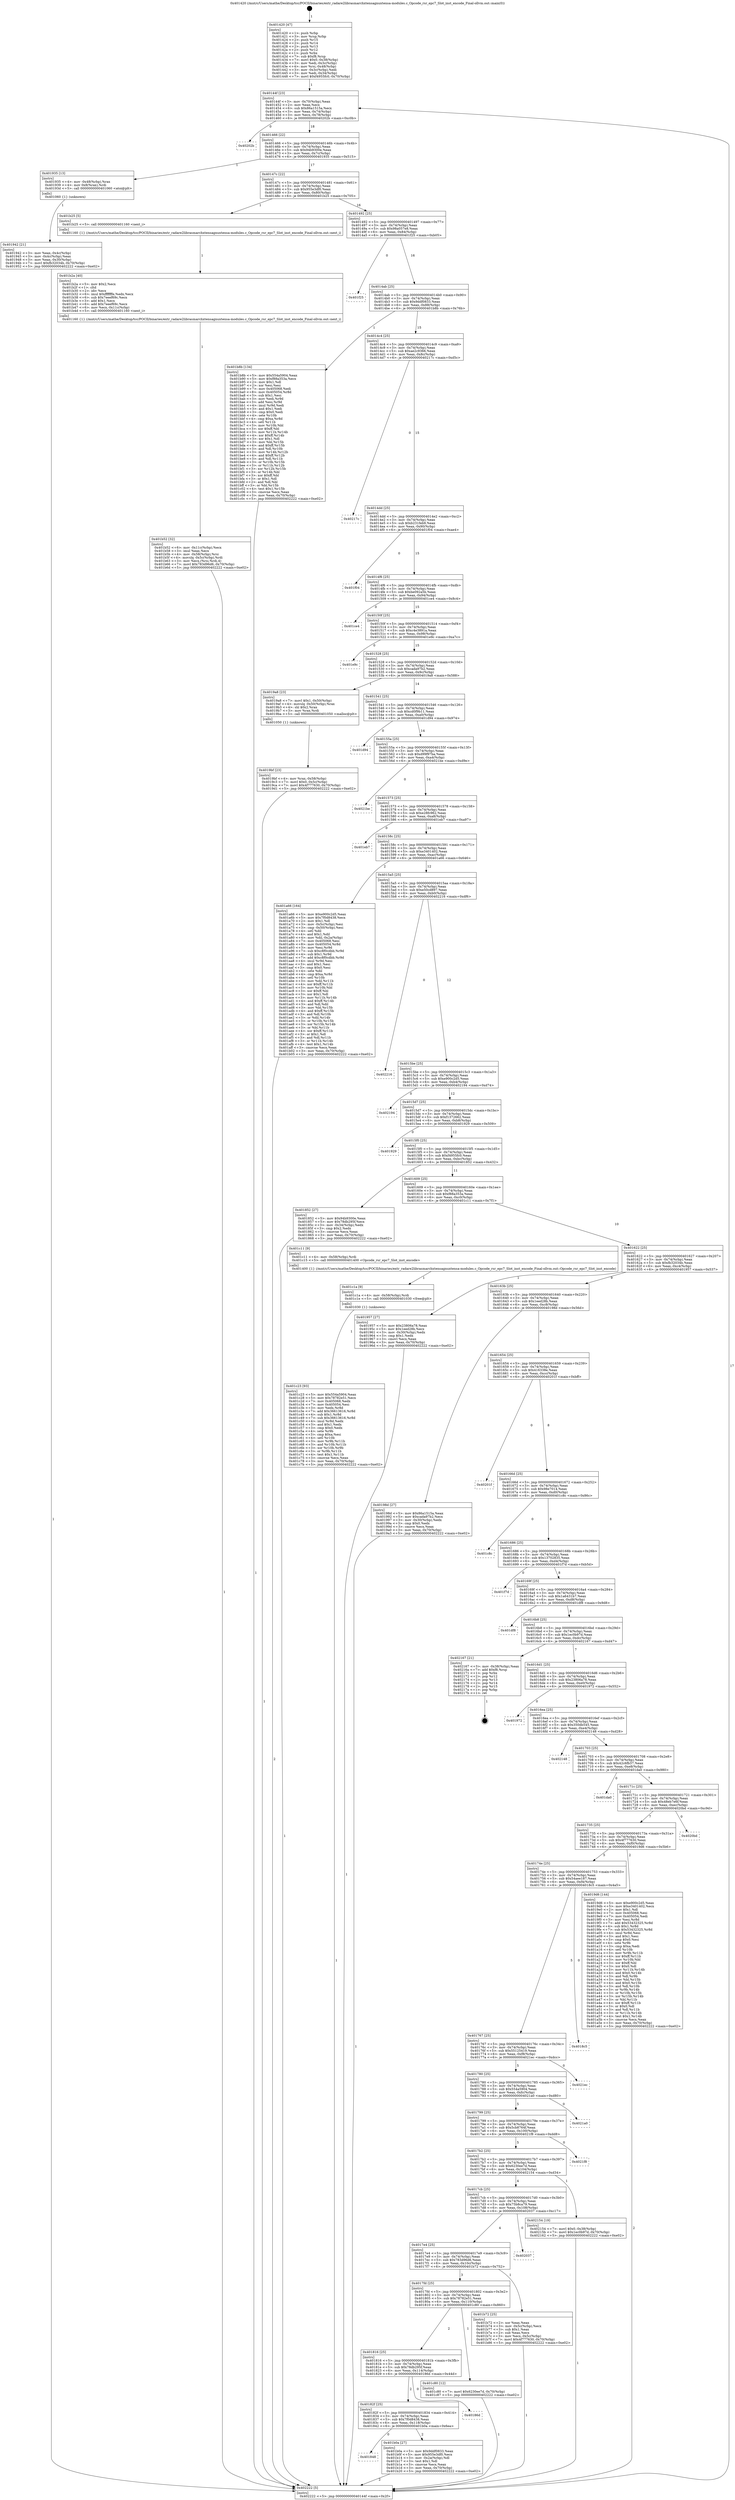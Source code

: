 digraph "0x401420" {
  label = "0x401420 (/mnt/c/Users/mathe/Desktop/tcc/POCII/binaries/extr_radare2librasmarchxtensagnuxtensa-modules.c_Opcode_rsr_epc7_Slot_inst_encode_Final-ollvm.out::main(0))"
  labelloc = "t"
  node[shape=record]

  Entry [label="",width=0.3,height=0.3,shape=circle,fillcolor=black,style=filled]
  "0x40144f" [label="{
     0x40144f [23]\l
     | [instrs]\l
     &nbsp;&nbsp;0x40144f \<+3\>: mov -0x70(%rbp),%eax\l
     &nbsp;&nbsp;0x401452 \<+2\>: mov %eax,%ecx\l
     &nbsp;&nbsp;0x401454 \<+6\>: sub $0x86a1515a,%ecx\l
     &nbsp;&nbsp;0x40145a \<+3\>: mov %eax,-0x74(%rbp)\l
     &nbsp;&nbsp;0x40145d \<+3\>: mov %ecx,-0x78(%rbp)\l
     &nbsp;&nbsp;0x401460 \<+6\>: je 000000000040202b \<main+0xc0b\>\l
  }"]
  "0x40202b" [label="{
     0x40202b\l
  }", style=dashed]
  "0x401466" [label="{
     0x401466 [22]\l
     | [instrs]\l
     &nbsp;&nbsp;0x401466 \<+5\>: jmp 000000000040146b \<main+0x4b\>\l
     &nbsp;&nbsp;0x40146b \<+3\>: mov -0x74(%rbp),%eax\l
     &nbsp;&nbsp;0x40146e \<+5\>: sub $0x94b9300e,%eax\l
     &nbsp;&nbsp;0x401473 \<+3\>: mov %eax,-0x7c(%rbp)\l
     &nbsp;&nbsp;0x401476 \<+6\>: je 0000000000401935 \<main+0x515\>\l
  }"]
  Exit [label="",width=0.3,height=0.3,shape=circle,fillcolor=black,style=filled,peripheries=2]
  "0x401935" [label="{
     0x401935 [13]\l
     | [instrs]\l
     &nbsp;&nbsp;0x401935 \<+4\>: mov -0x48(%rbp),%rax\l
     &nbsp;&nbsp;0x401939 \<+4\>: mov 0x8(%rax),%rdi\l
     &nbsp;&nbsp;0x40193d \<+5\>: call 0000000000401060 \<atoi@plt\>\l
     | [calls]\l
     &nbsp;&nbsp;0x401060 \{1\} (unknown)\l
  }"]
  "0x40147c" [label="{
     0x40147c [22]\l
     | [instrs]\l
     &nbsp;&nbsp;0x40147c \<+5\>: jmp 0000000000401481 \<main+0x61\>\l
     &nbsp;&nbsp;0x401481 \<+3\>: mov -0x74(%rbp),%eax\l
     &nbsp;&nbsp;0x401484 \<+5\>: sub $0x955e3df0,%eax\l
     &nbsp;&nbsp;0x401489 \<+3\>: mov %eax,-0x80(%rbp)\l
     &nbsp;&nbsp;0x40148c \<+6\>: je 0000000000401b25 \<main+0x705\>\l
  }"]
  "0x401c23" [label="{
     0x401c23 [93]\l
     | [instrs]\l
     &nbsp;&nbsp;0x401c23 \<+5\>: mov $0x554a5904,%eax\l
     &nbsp;&nbsp;0x401c28 \<+5\>: mov $0x78782e51,%ecx\l
     &nbsp;&nbsp;0x401c2d \<+7\>: mov 0x405068,%edx\l
     &nbsp;&nbsp;0x401c34 \<+7\>: mov 0x405054,%esi\l
     &nbsp;&nbsp;0x401c3b \<+3\>: mov %edx,%r8d\l
     &nbsp;&nbsp;0x401c3e \<+7\>: add $0x36613616,%r8d\l
     &nbsp;&nbsp;0x401c45 \<+4\>: sub $0x1,%r8d\l
     &nbsp;&nbsp;0x401c49 \<+7\>: sub $0x36613616,%r8d\l
     &nbsp;&nbsp;0x401c50 \<+4\>: imul %r8d,%edx\l
     &nbsp;&nbsp;0x401c54 \<+3\>: and $0x1,%edx\l
     &nbsp;&nbsp;0x401c57 \<+3\>: cmp $0x0,%edx\l
     &nbsp;&nbsp;0x401c5a \<+4\>: sete %r9b\l
     &nbsp;&nbsp;0x401c5e \<+3\>: cmp $0xa,%esi\l
     &nbsp;&nbsp;0x401c61 \<+4\>: setl %r10b\l
     &nbsp;&nbsp;0x401c65 \<+3\>: mov %r9b,%r11b\l
     &nbsp;&nbsp;0x401c68 \<+3\>: and %r10b,%r11b\l
     &nbsp;&nbsp;0x401c6b \<+3\>: xor %r10b,%r9b\l
     &nbsp;&nbsp;0x401c6e \<+3\>: or %r9b,%r11b\l
     &nbsp;&nbsp;0x401c71 \<+4\>: test $0x1,%r11b\l
     &nbsp;&nbsp;0x401c75 \<+3\>: cmovne %ecx,%eax\l
     &nbsp;&nbsp;0x401c78 \<+3\>: mov %eax,-0x70(%rbp)\l
     &nbsp;&nbsp;0x401c7b \<+5\>: jmp 0000000000402222 \<main+0xe02\>\l
  }"]
  "0x401b25" [label="{
     0x401b25 [5]\l
     | [instrs]\l
     &nbsp;&nbsp;0x401b25 \<+5\>: call 0000000000401160 \<next_i\>\l
     | [calls]\l
     &nbsp;&nbsp;0x401160 \{1\} (/mnt/c/Users/mathe/Desktop/tcc/POCII/binaries/extr_radare2librasmarchxtensagnuxtensa-modules.c_Opcode_rsr_epc7_Slot_inst_encode_Final-ollvm.out::next_i)\l
  }"]
  "0x401492" [label="{
     0x401492 [25]\l
     | [instrs]\l
     &nbsp;&nbsp;0x401492 \<+5\>: jmp 0000000000401497 \<main+0x77\>\l
     &nbsp;&nbsp;0x401497 \<+3\>: mov -0x74(%rbp),%eax\l
     &nbsp;&nbsp;0x40149a \<+5\>: sub $0x98a057e8,%eax\l
     &nbsp;&nbsp;0x40149f \<+6\>: mov %eax,-0x84(%rbp)\l
     &nbsp;&nbsp;0x4014a5 \<+6\>: je 0000000000401f25 \<main+0xb05\>\l
  }"]
  "0x401c1a" [label="{
     0x401c1a [9]\l
     | [instrs]\l
     &nbsp;&nbsp;0x401c1a \<+4\>: mov -0x58(%rbp),%rdi\l
     &nbsp;&nbsp;0x401c1e \<+5\>: call 0000000000401030 \<free@plt\>\l
     | [calls]\l
     &nbsp;&nbsp;0x401030 \{1\} (unknown)\l
  }"]
  "0x401f25" [label="{
     0x401f25\l
  }", style=dashed]
  "0x4014ab" [label="{
     0x4014ab [25]\l
     | [instrs]\l
     &nbsp;&nbsp;0x4014ab \<+5\>: jmp 00000000004014b0 \<main+0x90\>\l
     &nbsp;&nbsp;0x4014b0 \<+3\>: mov -0x74(%rbp),%eax\l
     &nbsp;&nbsp;0x4014b3 \<+5\>: sub $0x9ddf0833,%eax\l
     &nbsp;&nbsp;0x4014b8 \<+6\>: mov %eax,-0x88(%rbp)\l
     &nbsp;&nbsp;0x4014be \<+6\>: je 0000000000401b8b \<main+0x76b\>\l
  }"]
  "0x401b52" [label="{
     0x401b52 [32]\l
     | [instrs]\l
     &nbsp;&nbsp;0x401b52 \<+6\>: mov -0x11c(%rbp),%ecx\l
     &nbsp;&nbsp;0x401b58 \<+3\>: imul %eax,%ecx\l
     &nbsp;&nbsp;0x401b5b \<+4\>: mov -0x58(%rbp),%rsi\l
     &nbsp;&nbsp;0x401b5f \<+4\>: movslq -0x5c(%rbp),%rdi\l
     &nbsp;&nbsp;0x401b63 \<+3\>: mov %ecx,(%rsi,%rdi,4)\l
     &nbsp;&nbsp;0x401b66 \<+7\>: movl $0x783d96d6,-0x70(%rbp)\l
     &nbsp;&nbsp;0x401b6d \<+5\>: jmp 0000000000402222 \<main+0xe02\>\l
  }"]
  "0x401b8b" [label="{
     0x401b8b [134]\l
     | [instrs]\l
     &nbsp;&nbsp;0x401b8b \<+5\>: mov $0x554a5904,%eax\l
     &nbsp;&nbsp;0x401b90 \<+5\>: mov $0xf88a353a,%ecx\l
     &nbsp;&nbsp;0x401b95 \<+2\>: mov $0x1,%dl\l
     &nbsp;&nbsp;0x401b97 \<+2\>: xor %esi,%esi\l
     &nbsp;&nbsp;0x401b99 \<+7\>: mov 0x405068,%edi\l
     &nbsp;&nbsp;0x401ba0 \<+8\>: mov 0x405054,%r8d\l
     &nbsp;&nbsp;0x401ba8 \<+3\>: sub $0x1,%esi\l
     &nbsp;&nbsp;0x401bab \<+3\>: mov %edi,%r9d\l
     &nbsp;&nbsp;0x401bae \<+3\>: add %esi,%r9d\l
     &nbsp;&nbsp;0x401bb1 \<+4\>: imul %r9d,%edi\l
     &nbsp;&nbsp;0x401bb5 \<+3\>: and $0x1,%edi\l
     &nbsp;&nbsp;0x401bb8 \<+3\>: cmp $0x0,%edi\l
     &nbsp;&nbsp;0x401bbb \<+4\>: sete %r10b\l
     &nbsp;&nbsp;0x401bbf \<+4\>: cmp $0xa,%r8d\l
     &nbsp;&nbsp;0x401bc3 \<+4\>: setl %r11b\l
     &nbsp;&nbsp;0x401bc7 \<+3\>: mov %r10b,%bl\l
     &nbsp;&nbsp;0x401bca \<+3\>: xor $0xff,%bl\l
     &nbsp;&nbsp;0x401bcd \<+3\>: mov %r11b,%r14b\l
     &nbsp;&nbsp;0x401bd0 \<+4\>: xor $0xff,%r14b\l
     &nbsp;&nbsp;0x401bd4 \<+3\>: xor $0x1,%dl\l
     &nbsp;&nbsp;0x401bd7 \<+3\>: mov %bl,%r15b\l
     &nbsp;&nbsp;0x401bda \<+4\>: and $0xff,%r15b\l
     &nbsp;&nbsp;0x401bde \<+3\>: and %dl,%r10b\l
     &nbsp;&nbsp;0x401be1 \<+3\>: mov %r14b,%r12b\l
     &nbsp;&nbsp;0x401be4 \<+4\>: and $0xff,%r12b\l
     &nbsp;&nbsp;0x401be8 \<+3\>: and %dl,%r11b\l
     &nbsp;&nbsp;0x401beb \<+3\>: or %r10b,%r15b\l
     &nbsp;&nbsp;0x401bee \<+3\>: or %r11b,%r12b\l
     &nbsp;&nbsp;0x401bf1 \<+3\>: xor %r12b,%r15b\l
     &nbsp;&nbsp;0x401bf4 \<+3\>: or %r14b,%bl\l
     &nbsp;&nbsp;0x401bf7 \<+3\>: xor $0xff,%bl\l
     &nbsp;&nbsp;0x401bfa \<+3\>: or $0x1,%dl\l
     &nbsp;&nbsp;0x401bfd \<+2\>: and %dl,%bl\l
     &nbsp;&nbsp;0x401bff \<+3\>: or %bl,%r15b\l
     &nbsp;&nbsp;0x401c02 \<+4\>: test $0x1,%r15b\l
     &nbsp;&nbsp;0x401c06 \<+3\>: cmovne %ecx,%eax\l
     &nbsp;&nbsp;0x401c09 \<+3\>: mov %eax,-0x70(%rbp)\l
     &nbsp;&nbsp;0x401c0c \<+5\>: jmp 0000000000402222 \<main+0xe02\>\l
  }"]
  "0x4014c4" [label="{
     0x4014c4 [25]\l
     | [instrs]\l
     &nbsp;&nbsp;0x4014c4 \<+5\>: jmp 00000000004014c9 \<main+0xa9\>\l
     &nbsp;&nbsp;0x4014c9 \<+3\>: mov -0x74(%rbp),%eax\l
     &nbsp;&nbsp;0x4014cc \<+5\>: sub $0xae2c9366,%eax\l
     &nbsp;&nbsp;0x4014d1 \<+6\>: mov %eax,-0x8c(%rbp)\l
     &nbsp;&nbsp;0x4014d7 \<+6\>: je 000000000040217c \<main+0xd5c\>\l
  }"]
  "0x401b2a" [label="{
     0x401b2a [40]\l
     | [instrs]\l
     &nbsp;&nbsp;0x401b2a \<+5\>: mov $0x2,%ecx\l
     &nbsp;&nbsp;0x401b2f \<+1\>: cltd\l
     &nbsp;&nbsp;0x401b30 \<+2\>: idiv %ecx\l
     &nbsp;&nbsp;0x401b32 \<+6\>: imul $0xfffffffe,%edx,%ecx\l
     &nbsp;&nbsp;0x401b38 \<+6\>: sub $0x7eeef69c,%ecx\l
     &nbsp;&nbsp;0x401b3e \<+3\>: add $0x1,%ecx\l
     &nbsp;&nbsp;0x401b41 \<+6\>: add $0x7eeef69c,%ecx\l
     &nbsp;&nbsp;0x401b47 \<+6\>: mov %ecx,-0x11c(%rbp)\l
     &nbsp;&nbsp;0x401b4d \<+5\>: call 0000000000401160 \<next_i\>\l
     | [calls]\l
     &nbsp;&nbsp;0x401160 \{1\} (/mnt/c/Users/mathe/Desktop/tcc/POCII/binaries/extr_radare2librasmarchxtensagnuxtensa-modules.c_Opcode_rsr_epc7_Slot_inst_encode_Final-ollvm.out::next_i)\l
  }"]
  "0x40217c" [label="{
     0x40217c\l
  }", style=dashed]
  "0x4014dd" [label="{
     0x4014dd [25]\l
     | [instrs]\l
     &nbsp;&nbsp;0x4014dd \<+5\>: jmp 00000000004014e2 \<main+0xc2\>\l
     &nbsp;&nbsp;0x4014e2 \<+3\>: mov -0x74(%rbp),%eax\l
     &nbsp;&nbsp;0x4014e5 \<+5\>: sub $0xb231feb9,%eax\l
     &nbsp;&nbsp;0x4014ea \<+6\>: mov %eax,-0x90(%rbp)\l
     &nbsp;&nbsp;0x4014f0 \<+6\>: je 0000000000401f04 \<main+0xae4\>\l
  }"]
  "0x401848" [label="{
     0x401848\l
  }", style=dashed]
  "0x401f04" [label="{
     0x401f04\l
  }", style=dashed]
  "0x4014f6" [label="{
     0x4014f6 [25]\l
     | [instrs]\l
     &nbsp;&nbsp;0x4014f6 \<+5\>: jmp 00000000004014fb \<main+0xdb\>\l
     &nbsp;&nbsp;0x4014fb \<+3\>: mov -0x74(%rbp),%eax\l
     &nbsp;&nbsp;0x4014fe \<+5\>: sub $0xbe092a5b,%eax\l
     &nbsp;&nbsp;0x401503 \<+6\>: mov %eax,-0x94(%rbp)\l
     &nbsp;&nbsp;0x401509 \<+6\>: je 0000000000401ce4 \<main+0x8c4\>\l
  }"]
  "0x401b0a" [label="{
     0x401b0a [27]\l
     | [instrs]\l
     &nbsp;&nbsp;0x401b0a \<+5\>: mov $0x9ddf0833,%eax\l
     &nbsp;&nbsp;0x401b0f \<+5\>: mov $0x955e3df0,%ecx\l
     &nbsp;&nbsp;0x401b14 \<+3\>: mov -0x2a(%rbp),%dl\l
     &nbsp;&nbsp;0x401b17 \<+3\>: test $0x1,%dl\l
     &nbsp;&nbsp;0x401b1a \<+3\>: cmovne %ecx,%eax\l
     &nbsp;&nbsp;0x401b1d \<+3\>: mov %eax,-0x70(%rbp)\l
     &nbsp;&nbsp;0x401b20 \<+5\>: jmp 0000000000402222 \<main+0xe02\>\l
  }"]
  "0x401ce4" [label="{
     0x401ce4\l
  }", style=dashed]
  "0x40150f" [label="{
     0x40150f [25]\l
     | [instrs]\l
     &nbsp;&nbsp;0x40150f \<+5\>: jmp 0000000000401514 \<main+0xf4\>\l
     &nbsp;&nbsp;0x401514 \<+3\>: mov -0x74(%rbp),%eax\l
     &nbsp;&nbsp;0x401517 \<+5\>: sub $0xc4e3891a,%eax\l
     &nbsp;&nbsp;0x40151c \<+6\>: mov %eax,-0x98(%rbp)\l
     &nbsp;&nbsp;0x401522 \<+6\>: je 0000000000401e9c \<main+0xa7c\>\l
  }"]
  "0x40182f" [label="{
     0x40182f [25]\l
     | [instrs]\l
     &nbsp;&nbsp;0x40182f \<+5\>: jmp 0000000000401834 \<main+0x414\>\l
     &nbsp;&nbsp;0x401834 \<+3\>: mov -0x74(%rbp),%eax\l
     &nbsp;&nbsp;0x401837 \<+5\>: sub $0x7f0d8438,%eax\l
     &nbsp;&nbsp;0x40183c \<+6\>: mov %eax,-0x118(%rbp)\l
     &nbsp;&nbsp;0x401842 \<+6\>: je 0000000000401b0a \<main+0x6ea\>\l
  }"]
  "0x401e9c" [label="{
     0x401e9c\l
  }", style=dashed]
  "0x401528" [label="{
     0x401528 [25]\l
     | [instrs]\l
     &nbsp;&nbsp;0x401528 \<+5\>: jmp 000000000040152d \<main+0x10d\>\l
     &nbsp;&nbsp;0x40152d \<+3\>: mov -0x74(%rbp),%eax\l
     &nbsp;&nbsp;0x401530 \<+5\>: sub $0xcada97b2,%eax\l
     &nbsp;&nbsp;0x401535 \<+6\>: mov %eax,-0x9c(%rbp)\l
     &nbsp;&nbsp;0x40153b \<+6\>: je 00000000004019a8 \<main+0x588\>\l
  }"]
  "0x40186d" [label="{
     0x40186d\l
  }", style=dashed]
  "0x4019a8" [label="{
     0x4019a8 [23]\l
     | [instrs]\l
     &nbsp;&nbsp;0x4019a8 \<+7\>: movl $0x1,-0x50(%rbp)\l
     &nbsp;&nbsp;0x4019af \<+4\>: movslq -0x50(%rbp),%rax\l
     &nbsp;&nbsp;0x4019b3 \<+4\>: shl $0x2,%rax\l
     &nbsp;&nbsp;0x4019b7 \<+3\>: mov %rax,%rdi\l
     &nbsp;&nbsp;0x4019ba \<+5\>: call 0000000000401050 \<malloc@plt\>\l
     | [calls]\l
     &nbsp;&nbsp;0x401050 \{1\} (unknown)\l
  }"]
  "0x401541" [label="{
     0x401541 [25]\l
     | [instrs]\l
     &nbsp;&nbsp;0x401541 \<+5\>: jmp 0000000000401546 \<main+0x126\>\l
     &nbsp;&nbsp;0x401546 \<+3\>: mov -0x74(%rbp),%eax\l
     &nbsp;&nbsp;0x401549 \<+5\>: sub $0xcd0f9b11,%eax\l
     &nbsp;&nbsp;0x40154e \<+6\>: mov %eax,-0xa0(%rbp)\l
     &nbsp;&nbsp;0x401554 \<+6\>: je 0000000000401d94 \<main+0x974\>\l
  }"]
  "0x401816" [label="{
     0x401816 [25]\l
     | [instrs]\l
     &nbsp;&nbsp;0x401816 \<+5\>: jmp 000000000040181b \<main+0x3fb\>\l
     &nbsp;&nbsp;0x40181b \<+3\>: mov -0x74(%rbp),%eax\l
     &nbsp;&nbsp;0x40181e \<+5\>: sub $0x78db295f,%eax\l
     &nbsp;&nbsp;0x401823 \<+6\>: mov %eax,-0x114(%rbp)\l
     &nbsp;&nbsp;0x401829 \<+6\>: je 000000000040186d \<main+0x44d\>\l
  }"]
  "0x401d94" [label="{
     0x401d94\l
  }", style=dashed]
  "0x40155a" [label="{
     0x40155a [25]\l
     | [instrs]\l
     &nbsp;&nbsp;0x40155a \<+5\>: jmp 000000000040155f \<main+0x13f\>\l
     &nbsp;&nbsp;0x40155f \<+3\>: mov -0x74(%rbp),%eax\l
     &nbsp;&nbsp;0x401562 \<+5\>: sub $0xd99f97ba,%eax\l
     &nbsp;&nbsp;0x401567 \<+6\>: mov %eax,-0xa4(%rbp)\l
     &nbsp;&nbsp;0x40156d \<+6\>: je 00000000004021be \<main+0xd9e\>\l
  }"]
  "0x401c80" [label="{
     0x401c80 [12]\l
     | [instrs]\l
     &nbsp;&nbsp;0x401c80 \<+7\>: movl $0x6230ee7d,-0x70(%rbp)\l
     &nbsp;&nbsp;0x401c87 \<+5\>: jmp 0000000000402222 \<main+0xe02\>\l
  }"]
  "0x4021be" [label="{
     0x4021be\l
  }", style=dashed]
  "0x401573" [label="{
     0x401573 [25]\l
     | [instrs]\l
     &nbsp;&nbsp;0x401573 \<+5\>: jmp 0000000000401578 \<main+0x158\>\l
     &nbsp;&nbsp;0x401578 \<+3\>: mov -0x74(%rbp),%eax\l
     &nbsp;&nbsp;0x40157b \<+5\>: sub $0xe28fc962,%eax\l
     &nbsp;&nbsp;0x401580 \<+6\>: mov %eax,-0xa8(%rbp)\l
     &nbsp;&nbsp;0x401586 \<+6\>: je 0000000000401eb7 \<main+0xa97\>\l
  }"]
  "0x4017fd" [label="{
     0x4017fd [25]\l
     | [instrs]\l
     &nbsp;&nbsp;0x4017fd \<+5\>: jmp 0000000000401802 \<main+0x3e2\>\l
     &nbsp;&nbsp;0x401802 \<+3\>: mov -0x74(%rbp),%eax\l
     &nbsp;&nbsp;0x401805 \<+5\>: sub $0x78782e51,%eax\l
     &nbsp;&nbsp;0x40180a \<+6\>: mov %eax,-0x110(%rbp)\l
     &nbsp;&nbsp;0x401810 \<+6\>: je 0000000000401c80 \<main+0x860\>\l
  }"]
  "0x401eb7" [label="{
     0x401eb7\l
  }", style=dashed]
  "0x40158c" [label="{
     0x40158c [25]\l
     | [instrs]\l
     &nbsp;&nbsp;0x40158c \<+5\>: jmp 0000000000401591 \<main+0x171\>\l
     &nbsp;&nbsp;0x401591 \<+3\>: mov -0x74(%rbp),%eax\l
     &nbsp;&nbsp;0x401594 \<+5\>: sub $0xe3401402,%eax\l
     &nbsp;&nbsp;0x401599 \<+6\>: mov %eax,-0xac(%rbp)\l
     &nbsp;&nbsp;0x40159f \<+6\>: je 0000000000401a66 \<main+0x646\>\l
  }"]
  "0x401b72" [label="{
     0x401b72 [25]\l
     | [instrs]\l
     &nbsp;&nbsp;0x401b72 \<+2\>: xor %eax,%eax\l
     &nbsp;&nbsp;0x401b74 \<+3\>: mov -0x5c(%rbp),%ecx\l
     &nbsp;&nbsp;0x401b77 \<+3\>: sub $0x1,%eax\l
     &nbsp;&nbsp;0x401b7a \<+2\>: sub %eax,%ecx\l
     &nbsp;&nbsp;0x401b7c \<+3\>: mov %ecx,-0x5c(%rbp)\l
     &nbsp;&nbsp;0x401b7f \<+7\>: movl $0x4f777630,-0x70(%rbp)\l
     &nbsp;&nbsp;0x401b86 \<+5\>: jmp 0000000000402222 \<main+0xe02\>\l
  }"]
  "0x401a66" [label="{
     0x401a66 [164]\l
     | [instrs]\l
     &nbsp;&nbsp;0x401a66 \<+5\>: mov $0xe900c2d5,%eax\l
     &nbsp;&nbsp;0x401a6b \<+5\>: mov $0x7f0d8438,%ecx\l
     &nbsp;&nbsp;0x401a70 \<+2\>: mov $0x1,%dl\l
     &nbsp;&nbsp;0x401a72 \<+3\>: mov -0x5c(%rbp),%esi\l
     &nbsp;&nbsp;0x401a75 \<+3\>: cmp -0x50(%rbp),%esi\l
     &nbsp;&nbsp;0x401a78 \<+4\>: setl %dil\l
     &nbsp;&nbsp;0x401a7c \<+4\>: and $0x1,%dil\l
     &nbsp;&nbsp;0x401a80 \<+4\>: mov %dil,-0x2a(%rbp)\l
     &nbsp;&nbsp;0x401a84 \<+7\>: mov 0x405068,%esi\l
     &nbsp;&nbsp;0x401a8b \<+8\>: mov 0x405054,%r8d\l
     &nbsp;&nbsp;0x401a93 \<+3\>: mov %esi,%r9d\l
     &nbsp;&nbsp;0x401a96 \<+7\>: sub $0xc8f0cdbb,%r9d\l
     &nbsp;&nbsp;0x401a9d \<+4\>: sub $0x1,%r9d\l
     &nbsp;&nbsp;0x401aa1 \<+7\>: add $0xc8f0cdbb,%r9d\l
     &nbsp;&nbsp;0x401aa8 \<+4\>: imul %r9d,%esi\l
     &nbsp;&nbsp;0x401aac \<+3\>: and $0x1,%esi\l
     &nbsp;&nbsp;0x401aaf \<+3\>: cmp $0x0,%esi\l
     &nbsp;&nbsp;0x401ab2 \<+4\>: sete %dil\l
     &nbsp;&nbsp;0x401ab6 \<+4\>: cmp $0xa,%r8d\l
     &nbsp;&nbsp;0x401aba \<+4\>: setl %r10b\l
     &nbsp;&nbsp;0x401abe \<+3\>: mov %dil,%r11b\l
     &nbsp;&nbsp;0x401ac1 \<+4\>: xor $0xff,%r11b\l
     &nbsp;&nbsp;0x401ac5 \<+3\>: mov %r10b,%bl\l
     &nbsp;&nbsp;0x401ac8 \<+3\>: xor $0xff,%bl\l
     &nbsp;&nbsp;0x401acb \<+3\>: xor $0x1,%dl\l
     &nbsp;&nbsp;0x401ace \<+3\>: mov %r11b,%r14b\l
     &nbsp;&nbsp;0x401ad1 \<+4\>: and $0xff,%r14b\l
     &nbsp;&nbsp;0x401ad5 \<+3\>: and %dl,%dil\l
     &nbsp;&nbsp;0x401ad8 \<+3\>: mov %bl,%r15b\l
     &nbsp;&nbsp;0x401adb \<+4\>: and $0xff,%r15b\l
     &nbsp;&nbsp;0x401adf \<+3\>: and %dl,%r10b\l
     &nbsp;&nbsp;0x401ae2 \<+3\>: or %dil,%r14b\l
     &nbsp;&nbsp;0x401ae5 \<+3\>: or %r10b,%r15b\l
     &nbsp;&nbsp;0x401ae8 \<+3\>: xor %r15b,%r14b\l
     &nbsp;&nbsp;0x401aeb \<+3\>: or %bl,%r11b\l
     &nbsp;&nbsp;0x401aee \<+4\>: xor $0xff,%r11b\l
     &nbsp;&nbsp;0x401af2 \<+3\>: or $0x1,%dl\l
     &nbsp;&nbsp;0x401af5 \<+3\>: and %dl,%r11b\l
     &nbsp;&nbsp;0x401af8 \<+3\>: or %r11b,%r14b\l
     &nbsp;&nbsp;0x401afb \<+4\>: test $0x1,%r14b\l
     &nbsp;&nbsp;0x401aff \<+3\>: cmovne %ecx,%eax\l
     &nbsp;&nbsp;0x401b02 \<+3\>: mov %eax,-0x70(%rbp)\l
     &nbsp;&nbsp;0x401b05 \<+5\>: jmp 0000000000402222 \<main+0xe02\>\l
  }"]
  "0x4015a5" [label="{
     0x4015a5 [25]\l
     | [instrs]\l
     &nbsp;&nbsp;0x4015a5 \<+5\>: jmp 00000000004015aa \<main+0x18a\>\l
     &nbsp;&nbsp;0x4015aa \<+3\>: mov -0x74(%rbp),%eax\l
     &nbsp;&nbsp;0x4015ad \<+5\>: sub $0xe50cd897,%eax\l
     &nbsp;&nbsp;0x4015b2 \<+6\>: mov %eax,-0xb0(%rbp)\l
     &nbsp;&nbsp;0x4015b8 \<+6\>: je 0000000000402216 \<main+0xdf6\>\l
  }"]
  "0x4017e4" [label="{
     0x4017e4 [25]\l
     | [instrs]\l
     &nbsp;&nbsp;0x4017e4 \<+5\>: jmp 00000000004017e9 \<main+0x3c9\>\l
     &nbsp;&nbsp;0x4017e9 \<+3\>: mov -0x74(%rbp),%eax\l
     &nbsp;&nbsp;0x4017ec \<+5\>: sub $0x783d96d6,%eax\l
     &nbsp;&nbsp;0x4017f1 \<+6\>: mov %eax,-0x10c(%rbp)\l
     &nbsp;&nbsp;0x4017f7 \<+6\>: je 0000000000401b72 \<main+0x752\>\l
  }"]
  "0x402216" [label="{
     0x402216\l
  }", style=dashed]
  "0x4015be" [label="{
     0x4015be [25]\l
     | [instrs]\l
     &nbsp;&nbsp;0x4015be \<+5\>: jmp 00000000004015c3 \<main+0x1a3\>\l
     &nbsp;&nbsp;0x4015c3 \<+3\>: mov -0x74(%rbp),%eax\l
     &nbsp;&nbsp;0x4015c6 \<+5\>: sub $0xe900c2d5,%eax\l
     &nbsp;&nbsp;0x4015cb \<+6\>: mov %eax,-0xb4(%rbp)\l
     &nbsp;&nbsp;0x4015d1 \<+6\>: je 0000000000402194 \<main+0xd74\>\l
  }"]
  "0x402037" [label="{
     0x402037\l
  }", style=dashed]
  "0x402194" [label="{
     0x402194\l
  }", style=dashed]
  "0x4015d7" [label="{
     0x4015d7 [25]\l
     | [instrs]\l
     &nbsp;&nbsp;0x4015d7 \<+5\>: jmp 00000000004015dc \<main+0x1bc\>\l
     &nbsp;&nbsp;0x4015dc \<+3\>: mov -0x74(%rbp),%eax\l
     &nbsp;&nbsp;0x4015df \<+5\>: sub $0xf1372662,%eax\l
     &nbsp;&nbsp;0x4015e4 \<+6\>: mov %eax,-0xb8(%rbp)\l
     &nbsp;&nbsp;0x4015ea \<+6\>: je 0000000000401929 \<main+0x509\>\l
  }"]
  "0x4017cb" [label="{
     0x4017cb [25]\l
     | [instrs]\l
     &nbsp;&nbsp;0x4017cb \<+5\>: jmp 00000000004017d0 \<main+0x3b0\>\l
     &nbsp;&nbsp;0x4017d0 \<+3\>: mov -0x74(%rbp),%eax\l
     &nbsp;&nbsp;0x4017d3 \<+5\>: sub $0x75b8ca79,%eax\l
     &nbsp;&nbsp;0x4017d8 \<+6\>: mov %eax,-0x108(%rbp)\l
     &nbsp;&nbsp;0x4017de \<+6\>: je 0000000000402037 \<main+0xc17\>\l
  }"]
  "0x401929" [label="{
     0x401929\l
  }", style=dashed]
  "0x4015f0" [label="{
     0x4015f0 [25]\l
     | [instrs]\l
     &nbsp;&nbsp;0x4015f0 \<+5\>: jmp 00000000004015f5 \<main+0x1d5\>\l
     &nbsp;&nbsp;0x4015f5 \<+3\>: mov -0x74(%rbp),%eax\l
     &nbsp;&nbsp;0x4015f8 \<+5\>: sub $0xf4955fc0,%eax\l
     &nbsp;&nbsp;0x4015fd \<+6\>: mov %eax,-0xbc(%rbp)\l
     &nbsp;&nbsp;0x401603 \<+6\>: je 0000000000401852 \<main+0x432\>\l
  }"]
  "0x402154" [label="{
     0x402154 [19]\l
     | [instrs]\l
     &nbsp;&nbsp;0x402154 \<+7\>: movl $0x0,-0x38(%rbp)\l
     &nbsp;&nbsp;0x40215b \<+7\>: movl $0x1ec0b97d,-0x70(%rbp)\l
     &nbsp;&nbsp;0x402162 \<+5\>: jmp 0000000000402222 \<main+0xe02\>\l
  }"]
  "0x401852" [label="{
     0x401852 [27]\l
     | [instrs]\l
     &nbsp;&nbsp;0x401852 \<+5\>: mov $0x94b9300e,%eax\l
     &nbsp;&nbsp;0x401857 \<+5\>: mov $0x78db295f,%ecx\l
     &nbsp;&nbsp;0x40185c \<+3\>: mov -0x34(%rbp),%edx\l
     &nbsp;&nbsp;0x40185f \<+3\>: cmp $0x2,%edx\l
     &nbsp;&nbsp;0x401862 \<+3\>: cmovne %ecx,%eax\l
     &nbsp;&nbsp;0x401865 \<+3\>: mov %eax,-0x70(%rbp)\l
     &nbsp;&nbsp;0x401868 \<+5\>: jmp 0000000000402222 \<main+0xe02\>\l
  }"]
  "0x401609" [label="{
     0x401609 [25]\l
     | [instrs]\l
     &nbsp;&nbsp;0x401609 \<+5\>: jmp 000000000040160e \<main+0x1ee\>\l
     &nbsp;&nbsp;0x40160e \<+3\>: mov -0x74(%rbp),%eax\l
     &nbsp;&nbsp;0x401611 \<+5\>: sub $0xf88a353a,%eax\l
     &nbsp;&nbsp;0x401616 \<+6\>: mov %eax,-0xc0(%rbp)\l
     &nbsp;&nbsp;0x40161c \<+6\>: je 0000000000401c11 \<main+0x7f1\>\l
  }"]
  "0x402222" [label="{
     0x402222 [5]\l
     | [instrs]\l
     &nbsp;&nbsp;0x402222 \<+5\>: jmp 000000000040144f \<main+0x2f\>\l
  }"]
  "0x401420" [label="{
     0x401420 [47]\l
     | [instrs]\l
     &nbsp;&nbsp;0x401420 \<+1\>: push %rbp\l
     &nbsp;&nbsp;0x401421 \<+3\>: mov %rsp,%rbp\l
     &nbsp;&nbsp;0x401424 \<+2\>: push %r15\l
     &nbsp;&nbsp;0x401426 \<+2\>: push %r14\l
     &nbsp;&nbsp;0x401428 \<+2\>: push %r13\l
     &nbsp;&nbsp;0x40142a \<+2\>: push %r12\l
     &nbsp;&nbsp;0x40142c \<+1\>: push %rbx\l
     &nbsp;&nbsp;0x40142d \<+7\>: sub $0xf8,%rsp\l
     &nbsp;&nbsp;0x401434 \<+7\>: movl $0x0,-0x38(%rbp)\l
     &nbsp;&nbsp;0x40143b \<+3\>: mov %edi,-0x3c(%rbp)\l
     &nbsp;&nbsp;0x40143e \<+4\>: mov %rsi,-0x48(%rbp)\l
     &nbsp;&nbsp;0x401442 \<+3\>: mov -0x3c(%rbp),%edi\l
     &nbsp;&nbsp;0x401445 \<+3\>: mov %edi,-0x34(%rbp)\l
     &nbsp;&nbsp;0x401448 \<+7\>: movl $0xf4955fc0,-0x70(%rbp)\l
  }"]
  "0x401942" [label="{
     0x401942 [21]\l
     | [instrs]\l
     &nbsp;&nbsp;0x401942 \<+3\>: mov %eax,-0x4c(%rbp)\l
     &nbsp;&nbsp;0x401945 \<+3\>: mov -0x4c(%rbp),%eax\l
     &nbsp;&nbsp;0x401948 \<+3\>: mov %eax,-0x30(%rbp)\l
     &nbsp;&nbsp;0x40194b \<+7\>: movl $0xfb32034b,-0x70(%rbp)\l
     &nbsp;&nbsp;0x401952 \<+5\>: jmp 0000000000402222 \<main+0xe02\>\l
  }"]
  "0x4017b2" [label="{
     0x4017b2 [25]\l
     | [instrs]\l
     &nbsp;&nbsp;0x4017b2 \<+5\>: jmp 00000000004017b7 \<main+0x397\>\l
     &nbsp;&nbsp;0x4017b7 \<+3\>: mov -0x74(%rbp),%eax\l
     &nbsp;&nbsp;0x4017ba \<+5\>: sub $0x6230ee7d,%eax\l
     &nbsp;&nbsp;0x4017bf \<+6\>: mov %eax,-0x104(%rbp)\l
     &nbsp;&nbsp;0x4017c5 \<+6\>: je 0000000000402154 \<main+0xd34\>\l
  }"]
  "0x401c11" [label="{
     0x401c11 [9]\l
     | [instrs]\l
     &nbsp;&nbsp;0x401c11 \<+4\>: mov -0x58(%rbp),%rdi\l
     &nbsp;&nbsp;0x401c15 \<+5\>: call 0000000000401400 \<Opcode_rsr_epc7_Slot_inst_encode\>\l
     | [calls]\l
     &nbsp;&nbsp;0x401400 \{1\} (/mnt/c/Users/mathe/Desktop/tcc/POCII/binaries/extr_radare2librasmarchxtensagnuxtensa-modules.c_Opcode_rsr_epc7_Slot_inst_encode_Final-ollvm.out::Opcode_rsr_epc7_Slot_inst_encode)\l
  }"]
  "0x401622" [label="{
     0x401622 [25]\l
     | [instrs]\l
     &nbsp;&nbsp;0x401622 \<+5\>: jmp 0000000000401627 \<main+0x207\>\l
     &nbsp;&nbsp;0x401627 \<+3\>: mov -0x74(%rbp),%eax\l
     &nbsp;&nbsp;0x40162a \<+5\>: sub $0xfb32034b,%eax\l
     &nbsp;&nbsp;0x40162f \<+6\>: mov %eax,-0xc4(%rbp)\l
     &nbsp;&nbsp;0x401635 \<+6\>: je 0000000000401957 \<main+0x537\>\l
  }"]
  "0x4021f8" [label="{
     0x4021f8\l
  }", style=dashed]
  "0x401957" [label="{
     0x401957 [27]\l
     | [instrs]\l
     &nbsp;&nbsp;0x401957 \<+5\>: mov $0x23806a78,%eax\l
     &nbsp;&nbsp;0x40195c \<+5\>: mov $0x1eed28b,%ecx\l
     &nbsp;&nbsp;0x401961 \<+3\>: mov -0x30(%rbp),%edx\l
     &nbsp;&nbsp;0x401964 \<+3\>: cmp $0x1,%edx\l
     &nbsp;&nbsp;0x401967 \<+3\>: cmovl %ecx,%eax\l
     &nbsp;&nbsp;0x40196a \<+3\>: mov %eax,-0x70(%rbp)\l
     &nbsp;&nbsp;0x40196d \<+5\>: jmp 0000000000402222 \<main+0xe02\>\l
  }"]
  "0x40163b" [label="{
     0x40163b [25]\l
     | [instrs]\l
     &nbsp;&nbsp;0x40163b \<+5\>: jmp 0000000000401640 \<main+0x220\>\l
     &nbsp;&nbsp;0x401640 \<+3\>: mov -0x74(%rbp),%eax\l
     &nbsp;&nbsp;0x401643 \<+5\>: sub $0x1eed28b,%eax\l
     &nbsp;&nbsp;0x401648 \<+6\>: mov %eax,-0xc8(%rbp)\l
     &nbsp;&nbsp;0x40164e \<+6\>: je 000000000040198d \<main+0x56d\>\l
  }"]
  "0x401799" [label="{
     0x401799 [25]\l
     | [instrs]\l
     &nbsp;&nbsp;0x401799 \<+5\>: jmp 000000000040179e \<main+0x37e\>\l
     &nbsp;&nbsp;0x40179e \<+3\>: mov -0x74(%rbp),%eax\l
     &nbsp;&nbsp;0x4017a1 \<+5\>: sub $0x5cb8764f,%eax\l
     &nbsp;&nbsp;0x4017a6 \<+6\>: mov %eax,-0x100(%rbp)\l
     &nbsp;&nbsp;0x4017ac \<+6\>: je 00000000004021f8 \<main+0xdd8\>\l
  }"]
  "0x40198d" [label="{
     0x40198d [27]\l
     | [instrs]\l
     &nbsp;&nbsp;0x40198d \<+5\>: mov $0x86a1515a,%eax\l
     &nbsp;&nbsp;0x401992 \<+5\>: mov $0xcada97b2,%ecx\l
     &nbsp;&nbsp;0x401997 \<+3\>: mov -0x30(%rbp),%edx\l
     &nbsp;&nbsp;0x40199a \<+3\>: cmp $0x0,%edx\l
     &nbsp;&nbsp;0x40199d \<+3\>: cmove %ecx,%eax\l
     &nbsp;&nbsp;0x4019a0 \<+3\>: mov %eax,-0x70(%rbp)\l
     &nbsp;&nbsp;0x4019a3 \<+5\>: jmp 0000000000402222 \<main+0xe02\>\l
  }"]
  "0x401654" [label="{
     0x401654 [25]\l
     | [instrs]\l
     &nbsp;&nbsp;0x401654 \<+5\>: jmp 0000000000401659 \<main+0x239\>\l
     &nbsp;&nbsp;0x401659 \<+3\>: mov -0x74(%rbp),%eax\l
     &nbsp;&nbsp;0x40165c \<+5\>: sub $0x416338e,%eax\l
     &nbsp;&nbsp;0x401661 \<+6\>: mov %eax,-0xcc(%rbp)\l
     &nbsp;&nbsp;0x401667 \<+6\>: je 000000000040201f \<main+0xbff\>\l
  }"]
  "0x4019bf" [label="{
     0x4019bf [23]\l
     | [instrs]\l
     &nbsp;&nbsp;0x4019bf \<+4\>: mov %rax,-0x58(%rbp)\l
     &nbsp;&nbsp;0x4019c3 \<+7\>: movl $0x0,-0x5c(%rbp)\l
     &nbsp;&nbsp;0x4019ca \<+7\>: movl $0x4f777630,-0x70(%rbp)\l
     &nbsp;&nbsp;0x4019d1 \<+5\>: jmp 0000000000402222 \<main+0xe02\>\l
  }"]
  "0x4021a0" [label="{
     0x4021a0\l
  }", style=dashed]
  "0x40201f" [label="{
     0x40201f\l
  }", style=dashed]
  "0x40166d" [label="{
     0x40166d [25]\l
     | [instrs]\l
     &nbsp;&nbsp;0x40166d \<+5\>: jmp 0000000000401672 \<main+0x252\>\l
     &nbsp;&nbsp;0x401672 \<+3\>: mov -0x74(%rbp),%eax\l
     &nbsp;&nbsp;0x401675 \<+5\>: sub $0x98e7014,%eax\l
     &nbsp;&nbsp;0x40167a \<+6\>: mov %eax,-0xd0(%rbp)\l
     &nbsp;&nbsp;0x401680 \<+6\>: je 0000000000401c8c \<main+0x86c\>\l
  }"]
  "0x401780" [label="{
     0x401780 [25]\l
     | [instrs]\l
     &nbsp;&nbsp;0x401780 \<+5\>: jmp 0000000000401785 \<main+0x365\>\l
     &nbsp;&nbsp;0x401785 \<+3\>: mov -0x74(%rbp),%eax\l
     &nbsp;&nbsp;0x401788 \<+5\>: sub $0x554a5904,%eax\l
     &nbsp;&nbsp;0x40178d \<+6\>: mov %eax,-0xfc(%rbp)\l
     &nbsp;&nbsp;0x401793 \<+6\>: je 00000000004021a0 \<main+0xd80\>\l
  }"]
  "0x401c8c" [label="{
     0x401c8c\l
  }", style=dashed]
  "0x401686" [label="{
     0x401686 [25]\l
     | [instrs]\l
     &nbsp;&nbsp;0x401686 \<+5\>: jmp 000000000040168b \<main+0x26b\>\l
     &nbsp;&nbsp;0x40168b \<+3\>: mov -0x74(%rbp),%eax\l
     &nbsp;&nbsp;0x40168e \<+5\>: sub $0x13702835,%eax\l
     &nbsp;&nbsp;0x401693 \<+6\>: mov %eax,-0xd4(%rbp)\l
     &nbsp;&nbsp;0x401699 \<+6\>: je 0000000000401f7d \<main+0xb5d\>\l
  }"]
  "0x4021ec" [label="{
     0x4021ec\l
  }", style=dashed]
  "0x401f7d" [label="{
     0x401f7d\l
  }", style=dashed]
  "0x40169f" [label="{
     0x40169f [25]\l
     | [instrs]\l
     &nbsp;&nbsp;0x40169f \<+5\>: jmp 00000000004016a4 \<main+0x284\>\l
     &nbsp;&nbsp;0x4016a4 \<+3\>: mov -0x74(%rbp),%eax\l
     &nbsp;&nbsp;0x4016a7 \<+5\>: sub $0x1a6431b7,%eax\l
     &nbsp;&nbsp;0x4016ac \<+6\>: mov %eax,-0xd8(%rbp)\l
     &nbsp;&nbsp;0x4016b2 \<+6\>: je 0000000000401df8 \<main+0x9d8\>\l
  }"]
  "0x401767" [label="{
     0x401767 [25]\l
     | [instrs]\l
     &nbsp;&nbsp;0x401767 \<+5\>: jmp 000000000040176c \<main+0x34c\>\l
     &nbsp;&nbsp;0x40176c \<+3\>: mov -0x74(%rbp),%eax\l
     &nbsp;&nbsp;0x40176f \<+5\>: sub $0x55125419,%eax\l
     &nbsp;&nbsp;0x401774 \<+6\>: mov %eax,-0xf8(%rbp)\l
     &nbsp;&nbsp;0x40177a \<+6\>: je 00000000004021ec \<main+0xdcc\>\l
  }"]
  "0x401df8" [label="{
     0x401df8\l
  }", style=dashed]
  "0x4016b8" [label="{
     0x4016b8 [25]\l
     | [instrs]\l
     &nbsp;&nbsp;0x4016b8 \<+5\>: jmp 00000000004016bd \<main+0x29d\>\l
     &nbsp;&nbsp;0x4016bd \<+3\>: mov -0x74(%rbp),%eax\l
     &nbsp;&nbsp;0x4016c0 \<+5\>: sub $0x1ec0b97d,%eax\l
     &nbsp;&nbsp;0x4016c5 \<+6\>: mov %eax,-0xdc(%rbp)\l
     &nbsp;&nbsp;0x4016cb \<+6\>: je 0000000000402167 \<main+0xd47\>\l
  }"]
  "0x4018c5" [label="{
     0x4018c5\l
  }", style=dashed]
  "0x402167" [label="{
     0x402167 [21]\l
     | [instrs]\l
     &nbsp;&nbsp;0x402167 \<+3\>: mov -0x38(%rbp),%eax\l
     &nbsp;&nbsp;0x40216a \<+7\>: add $0xf8,%rsp\l
     &nbsp;&nbsp;0x402171 \<+1\>: pop %rbx\l
     &nbsp;&nbsp;0x402172 \<+2\>: pop %r12\l
     &nbsp;&nbsp;0x402174 \<+2\>: pop %r13\l
     &nbsp;&nbsp;0x402176 \<+2\>: pop %r14\l
     &nbsp;&nbsp;0x402178 \<+2\>: pop %r15\l
     &nbsp;&nbsp;0x40217a \<+1\>: pop %rbp\l
     &nbsp;&nbsp;0x40217b \<+1\>: ret\l
  }"]
  "0x4016d1" [label="{
     0x4016d1 [25]\l
     | [instrs]\l
     &nbsp;&nbsp;0x4016d1 \<+5\>: jmp 00000000004016d6 \<main+0x2b6\>\l
     &nbsp;&nbsp;0x4016d6 \<+3\>: mov -0x74(%rbp),%eax\l
     &nbsp;&nbsp;0x4016d9 \<+5\>: sub $0x23806a78,%eax\l
     &nbsp;&nbsp;0x4016de \<+6\>: mov %eax,-0xe0(%rbp)\l
     &nbsp;&nbsp;0x4016e4 \<+6\>: je 0000000000401972 \<main+0x552\>\l
  }"]
  "0x40174e" [label="{
     0x40174e [25]\l
     | [instrs]\l
     &nbsp;&nbsp;0x40174e \<+5\>: jmp 0000000000401753 \<main+0x333\>\l
     &nbsp;&nbsp;0x401753 \<+3\>: mov -0x74(%rbp),%eax\l
     &nbsp;&nbsp;0x401756 \<+5\>: sub $0x54aee187,%eax\l
     &nbsp;&nbsp;0x40175b \<+6\>: mov %eax,-0xf4(%rbp)\l
     &nbsp;&nbsp;0x401761 \<+6\>: je 00000000004018c5 \<main+0x4a5\>\l
  }"]
  "0x401972" [label="{
     0x401972\l
  }", style=dashed]
  "0x4016ea" [label="{
     0x4016ea [25]\l
     | [instrs]\l
     &nbsp;&nbsp;0x4016ea \<+5\>: jmp 00000000004016ef \<main+0x2cf\>\l
     &nbsp;&nbsp;0x4016ef \<+3\>: mov -0x74(%rbp),%eax\l
     &nbsp;&nbsp;0x4016f2 \<+5\>: sub $0x350db545,%eax\l
     &nbsp;&nbsp;0x4016f7 \<+6\>: mov %eax,-0xe4(%rbp)\l
     &nbsp;&nbsp;0x4016fd \<+6\>: je 0000000000402148 \<main+0xd28\>\l
  }"]
  "0x4019d6" [label="{
     0x4019d6 [144]\l
     | [instrs]\l
     &nbsp;&nbsp;0x4019d6 \<+5\>: mov $0xe900c2d5,%eax\l
     &nbsp;&nbsp;0x4019db \<+5\>: mov $0xe3401402,%ecx\l
     &nbsp;&nbsp;0x4019e0 \<+2\>: mov $0x1,%dl\l
     &nbsp;&nbsp;0x4019e2 \<+7\>: mov 0x405068,%esi\l
     &nbsp;&nbsp;0x4019e9 \<+7\>: mov 0x405054,%edi\l
     &nbsp;&nbsp;0x4019f0 \<+3\>: mov %esi,%r8d\l
     &nbsp;&nbsp;0x4019f3 \<+7\>: add $0x53432325,%r8d\l
     &nbsp;&nbsp;0x4019fa \<+4\>: sub $0x1,%r8d\l
     &nbsp;&nbsp;0x4019fe \<+7\>: sub $0x53432325,%r8d\l
     &nbsp;&nbsp;0x401a05 \<+4\>: imul %r8d,%esi\l
     &nbsp;&nbsp;0x401a09 \<+3\>: and $0x1,%esi\l
     &nbsp;&nbsp;0x401a0c \<+3\>: cmp $0x0,%esi\l
     &nbsp;&nbsp;0x401a0f \<+4\>: sete %r9b\l
     &nbsp;&nbsp;0x401a13 \<+3\>: cmp $0xa,%edi\l
     &nbsp;&nbsp;0x401a16 \<+4\>: setl %r10b\l
     &nbsp;&nbsp;0x401a1a \<+3\>: mov %r9b,%r11b\l
     &nbsp;&nbsp;0x401a1d \<+4\>: xor $0xff,%r11b\l
     &nbsp;&nbsp;0x401a21 \<+3\>: mov %r10b,%bl\l
     &nbsp;&nbsp;0x401a24 \<+3\>: xor $0xff,%bl\l
     &nbsp;&nbsp;0x401a27 \<+3\>: xor $0x0,%dl\l
     &nbsp;&nbsp;0x401a2a \<+3\>: mov %r11b,%r14b\l
     &nbsp;&nbsp;0x401a2d \<+4\>: and $0x0,%r14b\l
     &nbsp;&nbsp;0x401a31 \<+3\>: and %dl,%r9b\l
     &nbsp;&nbsp;0x401a34 \<+3\>: mov %bl,%r15b\l
     &nbsp;&nbsp;0x401a37 \<+4\>: and $0x0,%r15b\l
     &nbsp;&nbsp;0x401a3b \<+3\>: and %dl,%r10b\l
     &nbsp;&nbsp;0x401a3e \<+3\>: or %r9b,%r14b\l
     &nbsp;&nbsp;0x401a41 \<+3\>: or %r10b,%r15b\l
     &nbsp;&nbsp;0x401a44 \<+3\>: xor %r15b,%r14b\l
     &nbsp;&nbsp;0x401a47 \<+3\>: or %bl,%r11b\l
     &nbsp;&nbsp;0x401a4a \<+4\>: xor $0xff,%r11b\l
     &nbsp;&nbsp;0x401a4e \<+3\>: or $0x0,%dl\l
     &nbsp;&nbsp;0x401a51 \<+3\>: and %dl,%r11b\l
     &nbsp;&nbsp;0x401a54 \<+3\>: or %r11b,%r14b\l
     &nbsp;&nbsp;0x401a57 \<+4\>: test $0x1,%r14b\l
     &nbsp;&nbsp;0x401a5b \<+3\>: cmovne %ecx,%eax\l
     &nbsp;&nbsp;0x401a5e \<+3\>: mov %eax,-0x70(%rbp)\l
     &nbsp;&nbsp;0x401a61 \<+5\>: jmp 0000000000402222 \<main+0xe02\>\l
  }"]
  "0x402148" [label="{
     0x402148\l
  }", style=dashed]
  "0x401703" [label="{
     0x401703 [25]\l
     | [instrs]\l
     &nbsp;&nbsp;0x401703 \<+5\>: jmp 0000000000401708 \<main+0x2e8\>\l
     &nbsp;&nbsp;0x401708 \<+3\>: mov -0x74(%rbp),%eax\l
     &nbsp;&nbsp;0x40170b \<+5\>: sub $0x42c6fb37,%eax\l
     &nbsp;&nbsp;0x401710 \<+6\>: mov %eax,-0xe8(%rbp)\l
     &nbsp;&nbsp;0x401716 \<+6\>: je 0000000000401da0 \<main+0x980\>\l
  }"]
  "0x401735" [label="{
     0x401735 [25]\l
     | [instrs]\l
     &nbsp;&nbsp;0x401735 \<+5\>: jmp 000000000040173a \<main+0x31a\>\l
     &nbsp;&nbsp;0x40173a \<+3\>: mov -0x74(%rbp),%eax\l
     &nbsp;&nbsp;0x40173d \<+5\>: sub $0x4f777630,%eax\l
     &nbsp;&nbsp;0x401742 \<+6\>: mov %eax,-0xf0(%rbp)\l
     &nbsp;&nbsp;0x401748 \<+6\>: je 00000000004019d6 \<main+0x5b6\>\l
  }"]
  "0x401da0" [label="{
     0x401da0\l
  }", style=dashed]
  "0x40171c" [label="{
     0x40171c [25]\l
     | [instrs]\l
     &nbsp;&nbsp;0x40171c \<+5\>: jmp 0000000000401721 \<main+0x301\>\l
     &nbsp;&nbsp;0x401721 \<+3\>: mov -0x74(%rbp),%eax\l
     &nbsp;&nbsp;0x401724 \<+5\>: sub $0x48eb7e6f,%eax\l
     &nbsp;&nbsp;0x401729 \<+6\>: mov %eax,-0xec(%rbp)\l
     &nbsp;&nbsp;0x40172f \<+6\>: je 00000000004020bd \<main+0xc9d\>\l
  }"]
  "0x4020bd" [label="{
     0x4020bd\l
  }", style=dashed]
  Entry -> "0x401420" [label=" 1"]
  "0x40144f" -> "0x40202b" [label=" 0"]
  "0x40144f" -> "0x401466" [label=" 18"]
  "0x402167" -> Exit [label=" 1"]
  "0x401466" -> "0x401935" [label=" 1"]
  "0x401466" -> "0x40147c" [label=" 17"]
  "0x402154" -> "0x402222" [label=" 1"]
  "0x40147c" -> "0x401b25" [label=" 1"]
  "0x40147c" -> "0x401492" [label=" 16"]
  "0x401c80" -> "0x402222" [label=" 1"]
  "0x401492" -> "0x401f25" [label=" 0"]
  "0x401492" -> "0x4014ab" [label=" 16"]
  "0x401c23" -> "0x402222" [label=" 1"]
  "0x4014ab" -> "0x401b8b" [label=" 1"]
  "0x4014ab" -> "0x4014c4" [label=" 15"]
  "0x401c1a" -> "0x401c23" [label=" 1"]
  "0x4014c4" -> "0x40217c" [label=" 0"]
  "0x4014c4" -> "0x4014dd" [label=" 15"]
  "0x401c11" -> "0x401c1a" [label=" 1"]
  "0x4014dd" -> "0x401f04" [label=" 0"]
  "0x4014dd" -> "0x4014f6" [label=" 15"]
  "0x401b8b" -> "0x402222" [label=" 1"]
  "0x4014f6" -> "0x401ce4" [label=" 0"]
  "0x4014f6" -> "0x40150f" [label=" 15"]
  "0x401b72" -> "0x402222" [label=" 1"]
  "0x40150f" -> "0x401e9c" [label=" 0"]
  "0x40150f" -> "0x401528" [label=" 15"]
  "0x401b2a" -> "0x401b52" [label=" 1"]
  "0x401528" -> "0x4019a8" [label=" 1"]
  "0x401528" -> "0x401541" [label=" 14"]
  "0x401b25" -> "0x401b2a" [label=" 1"]
  "0x401541" -> "0x401d94" [label=" 0"]
  "0x401541" -> "0x40155a" [label=" 14"]
  "0x40182f" -> "0x401848" [label=" 0"]
  "0x40155a" -> "0x4021be" [label=" 0"]
  "0x40155a" -> "0x401573" [label=" 14"]
  "0x40182f" -> "0x401b0a" [label=" 2"]
  "0x401573" -> "0x401eb7" [label=" 0"]
  "0x401573" -> "0x40158c" [label=" 14"]
  "0x401816" -> "0x40182f" [label=" 2"]
  "0x40158c" -> "0x401a66" [label=" 2"]
  "0x40158c" -> "0x4015a5" [label=" 12"]
  "0x401816" -> "0x40186d" [label=" 0"]
  "0x4015a5" -> "0x402216" [label=" 0"]
  "0x4015a5" -> "0x4015be" [label=" 12"]
  "0x4017fd" -> "0x401816" [label=" 2"]
  "0x4015be" -> "0x402194" [label=" 0"]
  "0x4015be" -> "0x4015d7" [label=" 12"]
  "0x4017fd" -> "0x401c80" [label=" 1"]
  "0x4015d7" -> "0x401929" [label=" 0"]
  "0x4015d7" -> "0x4015f0" [label=" 12"]
  "0x4017e4" -> "0x4017fd" [label=" 3"]
  "0x4015f0" -> "0x401852" [label=" 1"]
  "0x4015f0" -> "0x401609" [label=" 11"]
  "0x401852" -> "0x402222" [label=" 1"]
  "0x401420" -> "0x40144f" [label=" 1"]
  "0x402222" -> "0x40144f" [label=" 17"]
  "0x401935" -> "0x401942" [label=" 1"]
  "0x401942" -> "0x402222" [label=" 1"]
  "0x4017e4" -> "0x401b72" [label=" 1"]
  "0x401609" -> "0x401c11" [label=" 1"]
  "0x401609" -> "0x401622" [label=" 10"]
  "0x4017cb" -> "0x4017e4" [label=" 4"]
  "0x401622" -> "0x401957" [label=" 1"]
  "0x401622" -> "0x40163b" [label=" 9"]
  "0x401957" -> "0x402222" [label=" 1"]
  "0x4017cb" -> "0x402037" [label=" 0"]
  "0x40163b" -> "0x40198d" [label=" 1"]
  "0x40163b" -> "0x401654" [label=" 8"]
  "0x40198d" -> "0x402222" [label=" 1"]
  "0x4019a8" -> "0x4019bf" [label=" 1"]
  "0x4019bf" -> "0x402222" [label=" 1"]
  "0x4017b2" -> "0x4017cb" [label=" 4"]
  "0x401654" -> "0x40201f" [label=" 0"]
  "0x401654" -> "0x40166d" [label=" 8"]
  "0x4017b2" -> "0x402154" [label=" 1"]
  "0x40166d" -> "0x401c8c" [label=" 0"]
  "0x40166d" -> "0x401686" [label=" 8"]
  "0x401799" -> "0x4017b2" [label=" 5"]
  "0x401686" -> "0x401f7d" [label=" 0"]
  "0x401686" -> "0x40169f" [label=" 8"]
  "0x401799" -> "0x4021f8" [label=" 0"]
  "0x40169f" -> "0x401df8" [label=" 0"]
  "0x40169f" -> "0x4016b8" [label=" 8"]
  "0x401780" -> "0x401799" [label=" 5"]
  "0x4016b8" -> "0x402167" [label=" 1"]
  "0x4016b8" -> "0x4016d1" [label=" 7"]
  "0x401780" -> "0x4021a0" [label=" 0"]
  "0x4016d1" -> "0x401972" [label=" 0"]
  "0x4016d1" -> "0x4016ea" [label=" 7"]
  "0x401767" -> "0x401780" [label=" 5"]
  "0x4016ea" -> "0x402148" [label=" 0"]
  "0x4016ea" -> "0x401703" [label=" 7"]
  "0x401767" -> "0x4021ec" [label=" 0"]
  "0x401703" -> "0x401da0" [label=" 0"]
  "0x401703" -> "0x40171c" [label=" 7"]
  "0x40174e" -> "0x401767" [label=" 5"]
  "0x40171c" -> "0x4020bd" [label=" 0"]
  "0x40171c" -> "0x401735" [label=" 7"]
  "0x401b52" -> "0x402222" [label=" 1"]
  "0x401735" -> "0x4019d6" [label=" 2"]
  "0x401735" -> "0x40174e" [label=" 5"]
  "0x4019d6" -> "0x402222" [label=" 2"]
  "0x401a66" -> "0x402222" [label=" 2"]
  "0x401b0a" -> "0x402222" [label=" 2"]
  "0x40174e" -> "0x4018c5" [label=" 0"]
}
